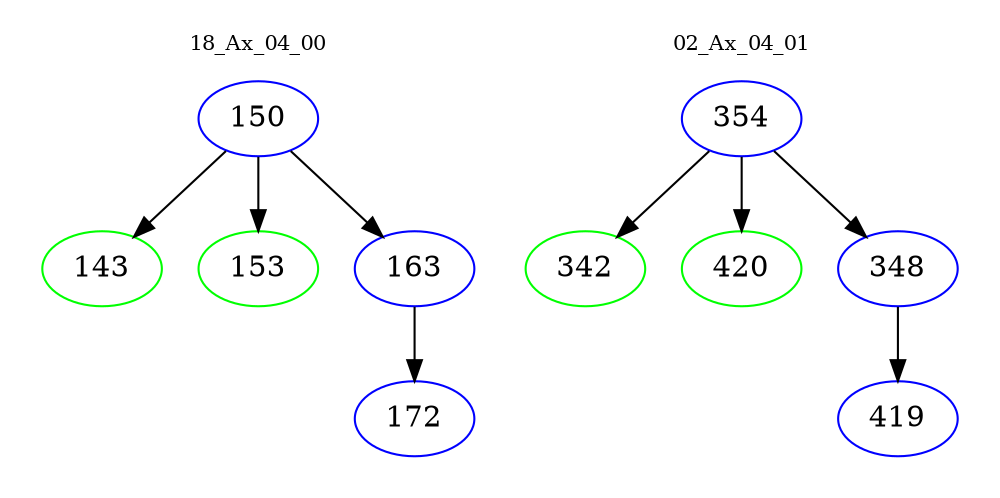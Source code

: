 digraph{
subgraph cluster_0 {
color = white
label = "18_Ax_04_00";
fontsize=10;
T0_150 [label="150", color="blue"]
T0_150 -> T0_143 [color="black"]
T0_143 [label="143", color="green"]
T0_150 -> T0_153 [color="black"]
T0_153 [label="153", color="green"]
T0_150 -> T0_163 [color="black"]
T0_163 [label="163", color="blue"]
T0_163 -> T0_172 [color="black"]
T0_172 [label="172", color="blue"]
}
subgraph cluster_1 {
color = white
label = "02_Ax_04_01";
fontsize=10;
T1_354 [label="354", color="blue"]
T1_354 -> T1_342 [color="black"]
T1_342 [label="342", color="green"]
T1_354 -> T1_420 [color="black"]
T1_420 [label="420", color="green"]
T1_354 -> T1_348 [color="black"]
T1_348 [label="348", color="blue"]
T1_348 -> T1_419 [color="black"]
T1_419 [label="419", color="blue"]
}
}
